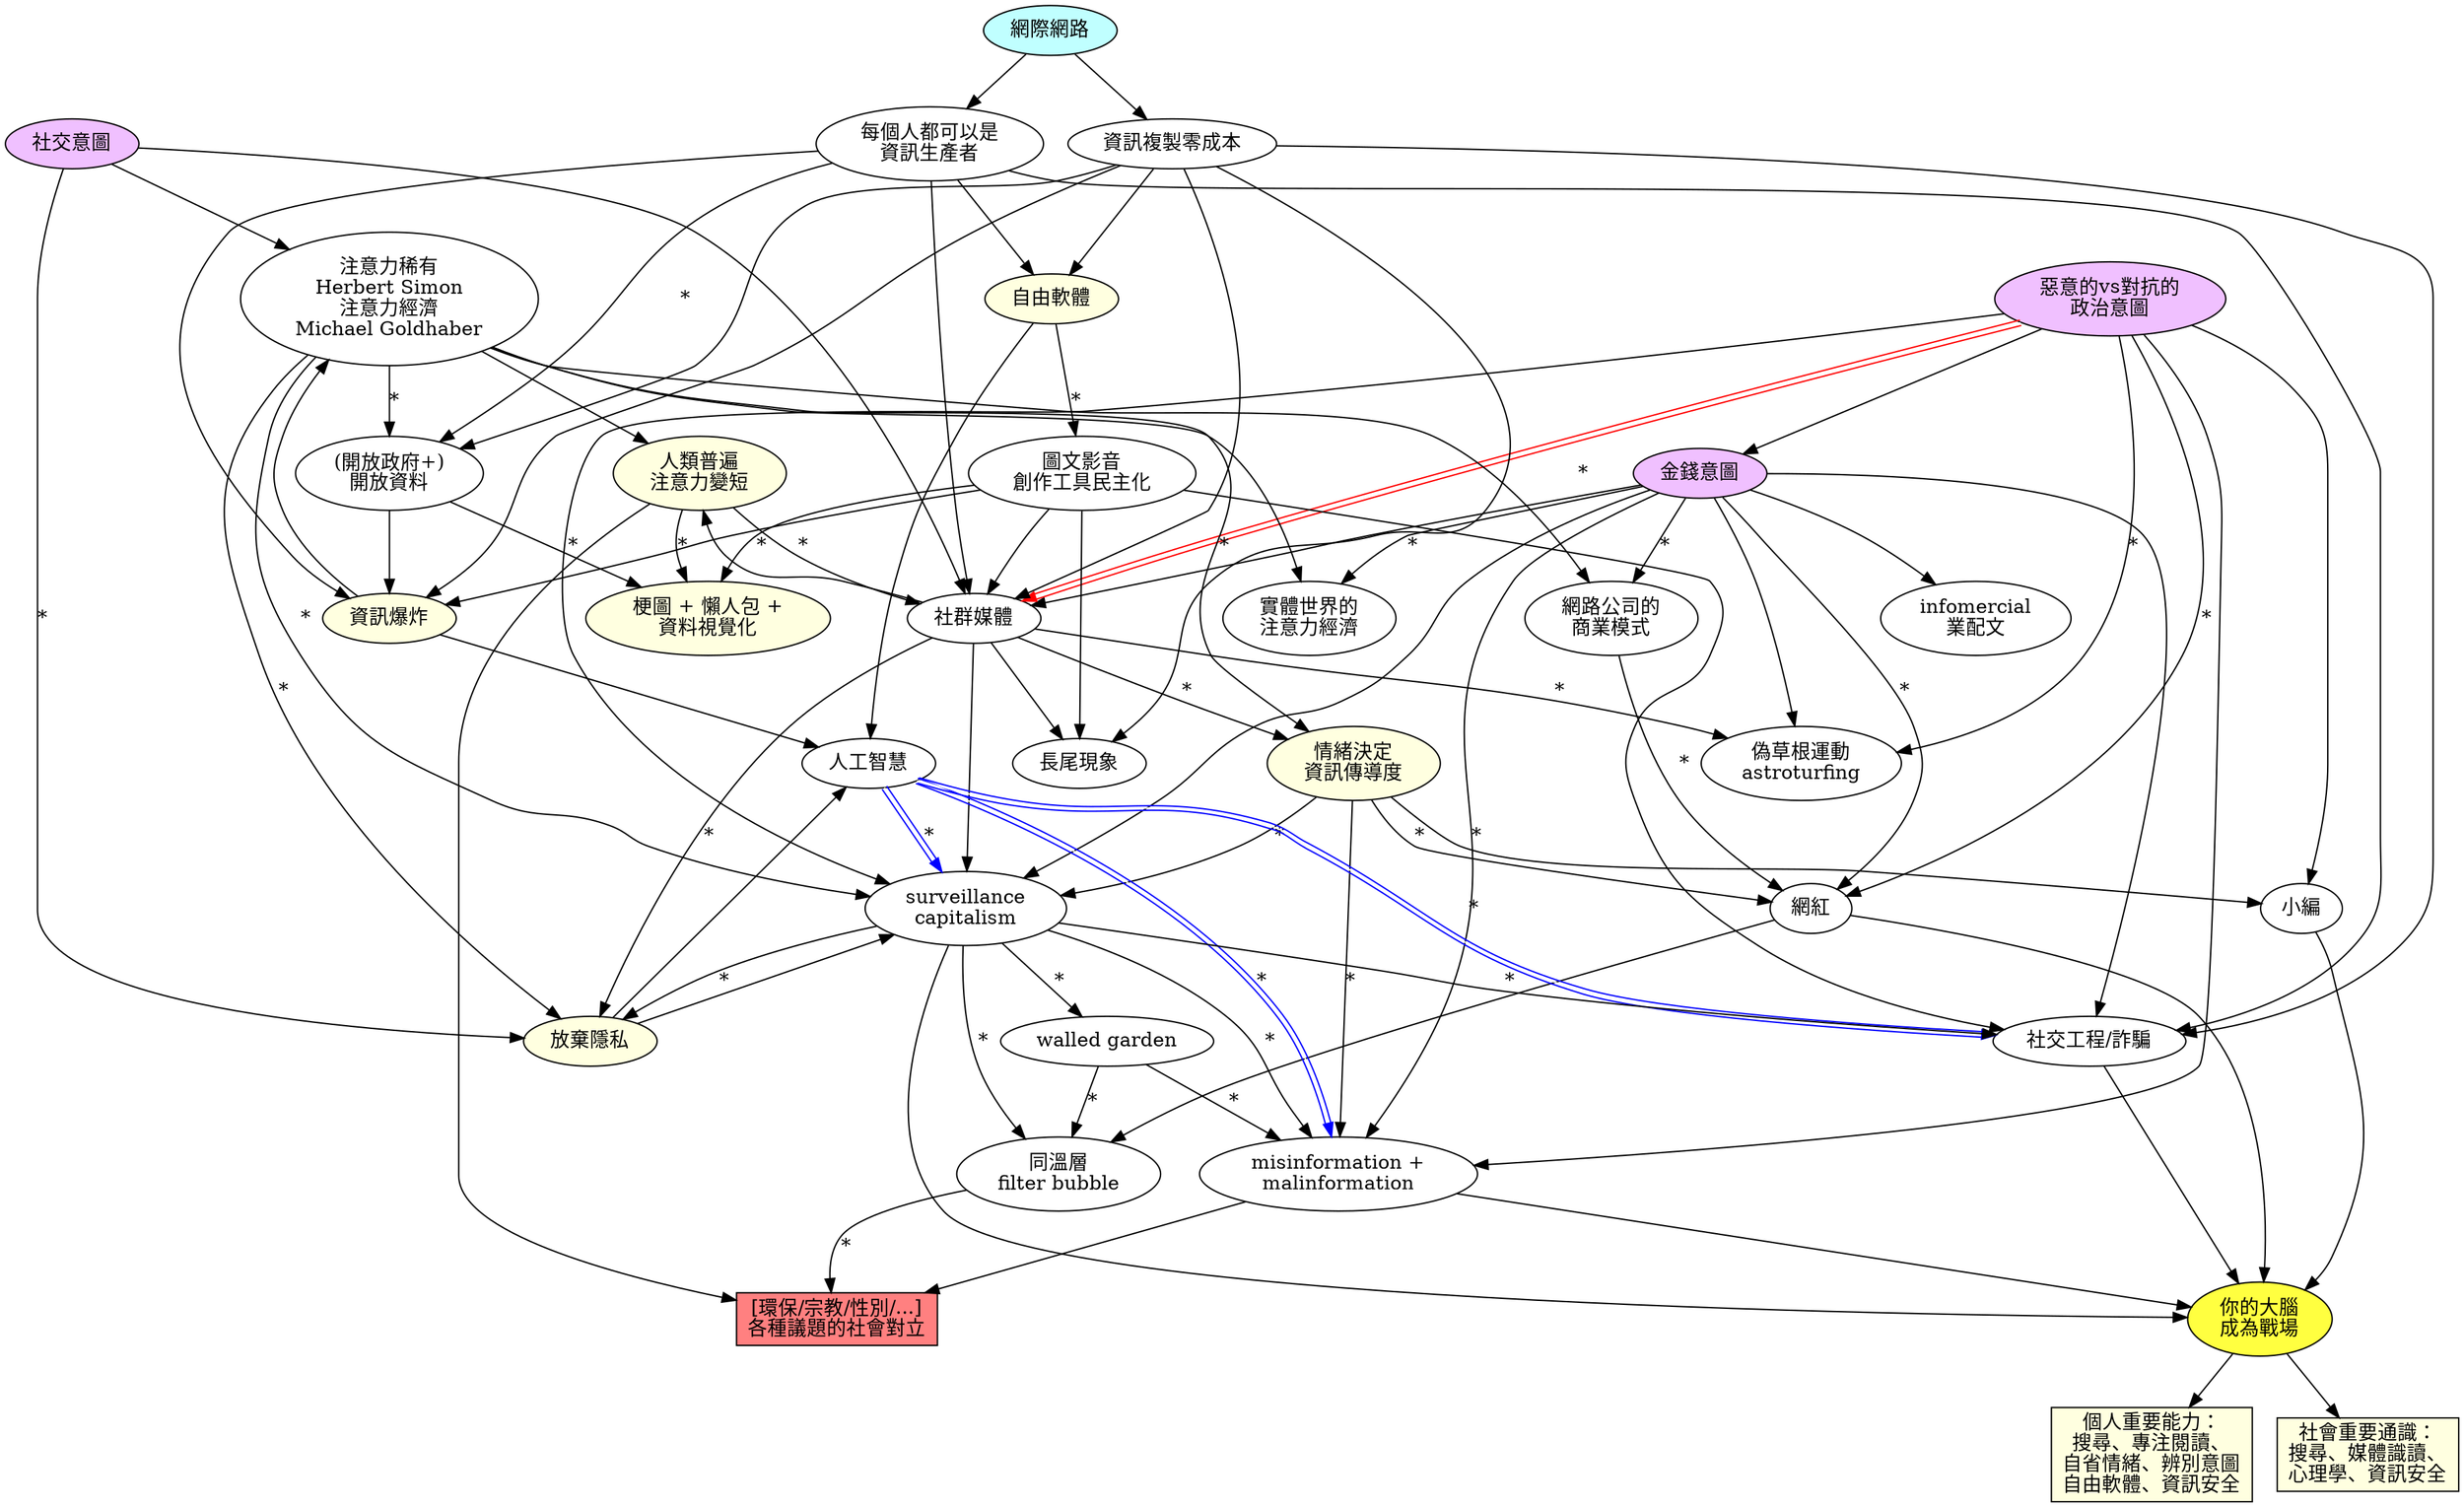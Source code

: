 digraph "頭腦爭霸戰" {

    rankdir = TB;
    overlap = scale;

    social_motivation [ label="社交意圖"; style=filled; fillcolor="#f0c0ff" ];
    monetary_motivation [ label="金錢意圖"; style=filled; fillcolor="#f0c0ff" ];
    political_motivation [ label="惡意的vs對抗的\n政治意圖"; style=filled; fillcolor="#f0c0ff" ];
    internet [ label="網際網路" style=filled; fillcolor="#c0ffff" ];
    copy_cost_0 [ label="資訊複製零成本" ];
    open_data [ label="(開放政府+)\n開放資料" ];
    everone_producer [ label="每個人都可以是\n資訊生產者" ];
    free_software [ label="自由軟體"; style=filled; fillcolor="#ffffe0" ];
    dem_prod_tool [ label="圖文影音\n創作工具民主化" ];
    info_explosion [ label="資訊爆炸"; style=filled; fillcolor="#ffffe0" ];
    attention_scarcity [ label="注意力稀有\nHerbert Simon\n注意力經濟\nMichael Goldhaber" ];
    physical_ae [ label="實體世界的\n注意力經濟" ];
    social_media [ label="社群媒體" ];
    astroturfing [ label="偽草根運動\nastroturfing" ];
    emotion [ label="情緒決定\n資訊傳導度"; style=filled; fillcolor="#ffffe0" ];
    attention_span [ label="人類普遍\n注意力變短"; style=filled; fillcolor="#ffffe0" ];
    visualization [ label="梗圖 + 懶人包 +\n資料視覺化"; style=filled; fillcolor="#ffffe0" ];
    long_tail [ label="長尾現象" ];
    infomercial [ label="infomercial\n業配文" ];
    kol [ label="網紅" ];
    google_bm [ label="網路公司的\n商業模式" ];
    artificial_intelligence [ label="人工智慧" ];
    misinformation [ label="misinformation +\nmalinformation" ];
    giving_up_privacy [ label="放棄隱私"; style=filled; fillcolor="#ffffe0" ];
    filter_bubble [ label="同溫層\nfilter bubble" ];
    surveillance_capitalism [ label="surveillance\ncapitalism" ];
    walled_garden [ label="walled garden" ];
    social_engineering [ label="社交工程/詐騙" ];
    editor [ label="小編" ];
    your_brain [ label="你的大腦\n成為戰場"; style=filled; fillcolor="#ffff40" ];
    conflict [ shape=rectangle; label="[環保/宗教/性別/...]\n各種議題的社會對立"; style=filled; fillcolor="#ff8080"; ];
    important_personal [ shape=rectangle; label="個人重要能力：\n搜尋、專注閱讀、\n自省情緒、辨別意圖\n自由軟體、資訊安全"; style=filled; fillcolor="#ffffe0" ];
    important_societal [ shape=rectangle; label="社會重要通識：\n搜尋、媒體識讀、\n心理學、資訊安全"; style=filled; fillcolor="#ffffe0" ];

    # # # # # # # # # # # # # # # # # # # # 

    internet -> { copy_cost_0 everone_producer } -> free_software;
    free_software -> dem_prod_tool [ label="*"; labeltooltip="inkscape\ngimp\naudacity\n價格競爭" ];
    { everone_producer copy_cost_0 dem_prod_tool } -> { info_explosion social_engineering };
    { social_motivation info_explosion } -> attention_scarcity;
    { social_motivation dem_prod_tool everone_producer copy_cost_0 } -> social_media;
    political_motivation -> social_media [ color="#ff0000:white:#ff0000"; label="*"; labeltooltip="言論管制、\n集權國家" ];
    { dem_prod_tool copy_cost_0 social_media } -> long_tail;
    monetary_motivation -> physical_ae [ label="*"; labeltooltip="四川航空 免費巴士\ndigital license plate ads" ];
    attention_scarcity -> physical_ae;
    attention_scarcity -> giving_up_privacy [ label="*"; labeltooltip="selfie" ];
    attention_scarcity -> emotion [ label="*"; labeltooltip="下標題技巧" ];
    attention_scarcity -> open_data [ label="*"; labeltooltip="創用CC" ];
    attention_scarcity -> attention_span;
    social_media -> attention_span;
    attention_span -> social_media [ label="*"; labeltooltip="blog=>twitter\nyoutube=>抖音" ];
    social_media -> giving_up_privacy [ label="*"; labeltooltip="venmo\nthisisyourdigitallife\n300個讚\n元宇宙頭盔\n网络安全法第二十八条\ntiktok 追蹤鍵盤" ];
    social_media -> emotion [ label="*"; labeltooltip="回想個人經驗" ];
    everone_producer -> open_data [ label="*"; labeltooltip="維基百科\n開放街圖" ];
    copy_cost_0 -> open_data -> info_explosion;
    open_data -> visualization [ label="*"; labeltooltip="Hans Rosling\nOWID" ];
    dem_prod_tool -> visualization [ label="*"; labeltooltip="metabase\ngrafana\nplotly\ngnuplot\nscatplot" ];
    attention_span -> visualization [ label="*"; labeltooltip="infographics" ];
    social_motivation -> giving_up_privacy [ label="*"; labeltooltip="FOMO\nzenly"; ];
    { free_software info_explosion giving_up_privacy } -> artificial_intelligence;
    { monetary_motivation social_media giving_up_privacy } -> surveillance_capitalism;
    attention_scarcity -> surveillance_capitalism [ label="*"; labeltooltip="targeted advertisement"; ];
    kol -> filter_bubble;
    surveillance_capitalism -> filter_bubble [ label="*"; labeltooltip="你也會喜歡\n劍橋分析" ];
    { attention_span misinformation } -> conflict;
    filter_bubble -> conflict [ label="*"; labeltooltip="fan wars" ];
    surveillance_capitalism -> giving_up_privacy [ label="*"; labeltooltip="誘勸改用app\napp內建瀏覽器\n臉書打亂網址" ];
    surveillance_capitalism -> walled_garden [ label="*"; labeltooltip="臉書登入才能讀\nlineline voom？\n抖音？\nbilibili？" ];
    surveillance_capitalism -> social_engineering [ label="*"; labeltooltip="黑市個資" ];
    surveillance_capitalism -> misinformation [ label="*"; labeltooltip="劍橋分析" ];
    walled_garden -> misinformation [ label="*"; labeltooltip="臉書禁備份\nline 群組\nline 內建瀏覽器不能搜尋\nline voom？" ];
    walled_garden -> filter_bubble [ label="*"; labeltooltip="line 群組\nline 內建瀏覽器不能搜尋" ];
    political_motivation -> monetary_motivation;
    monetary_motivation -> { social_media social_engineering infomercial astroturfing };
    attention_scarcity -> google_bm;
    monetary_motivation ->  google_bm [ label="*"; labeltooltip="google\nyoutube\n臉書" ];
    google_bm -> kol [ label="*"; labeltooltip="抖內\n工商服務\n拍賣直播" ];
    social_media -> astroturfing [ label="*"; labeltooltip="we sell likes\n監獄網評員\ntwitter INFO OPs archive" ];
    political_motivation -> astroturfing [ label="*"; labeltooltip="蜂蜜檸檬韓粉美國\n" ];
    monetary_motivation -> misinformation [ label="*"; labeltooltip="馬其頓 假新聞\n真相製造機" ];
    political_motivation -> { editor misinformation surveillance_capitalism };
    political_motivation -> kol [ label="*"; labeltooltip="解放軍南部戰區 對台自媒體及輿論分隊\n大翻譯運動" ];
    monetary_motivation -> kol [ label="*"; labeltooltip="most super chatted on youtube" ];
    emotion -> editor;
    emotion -> surveillance_capitalism [ label="*"; labeltooltip="一個怒值五個讚" ];
    emotion -> kol [ label="*"; labeltooltip="蔡阿嘎、鼻妹、視網膜\n波特王、斯坦\n朱學恒、館長\nYuri Bezmenov" ];
    emotion -> misinformation [ label="*"; labeltooltip="盜版/山寨/仿冒\n\npredatory journal?\n很多孩子走了\n近二週致死率全球第三高\n只改一個字的「引導腦補」認知戰\n側翼" ];
    artificial_intelligence -> surveillance_capitalism [color="#0000ff:white:#0000ff"; label="*"; labeltooltip="劍橋分析 2.0" ];
    artificial_intelligence -> social_engineering [color="#0000ff:white:#0000ff"; label="*"; labeltooltip="deepfake" ];
    artificial_intelligence -> misinformation [color="#0000ff:white:#0000ff"; label="*"; labeltooltip="deepfake\n劍橋分析 2.0" ];
    { kol editor misinformation surveillance_capitalism social_engineering } -> your_brain -> { important_personal important_societal }
}

